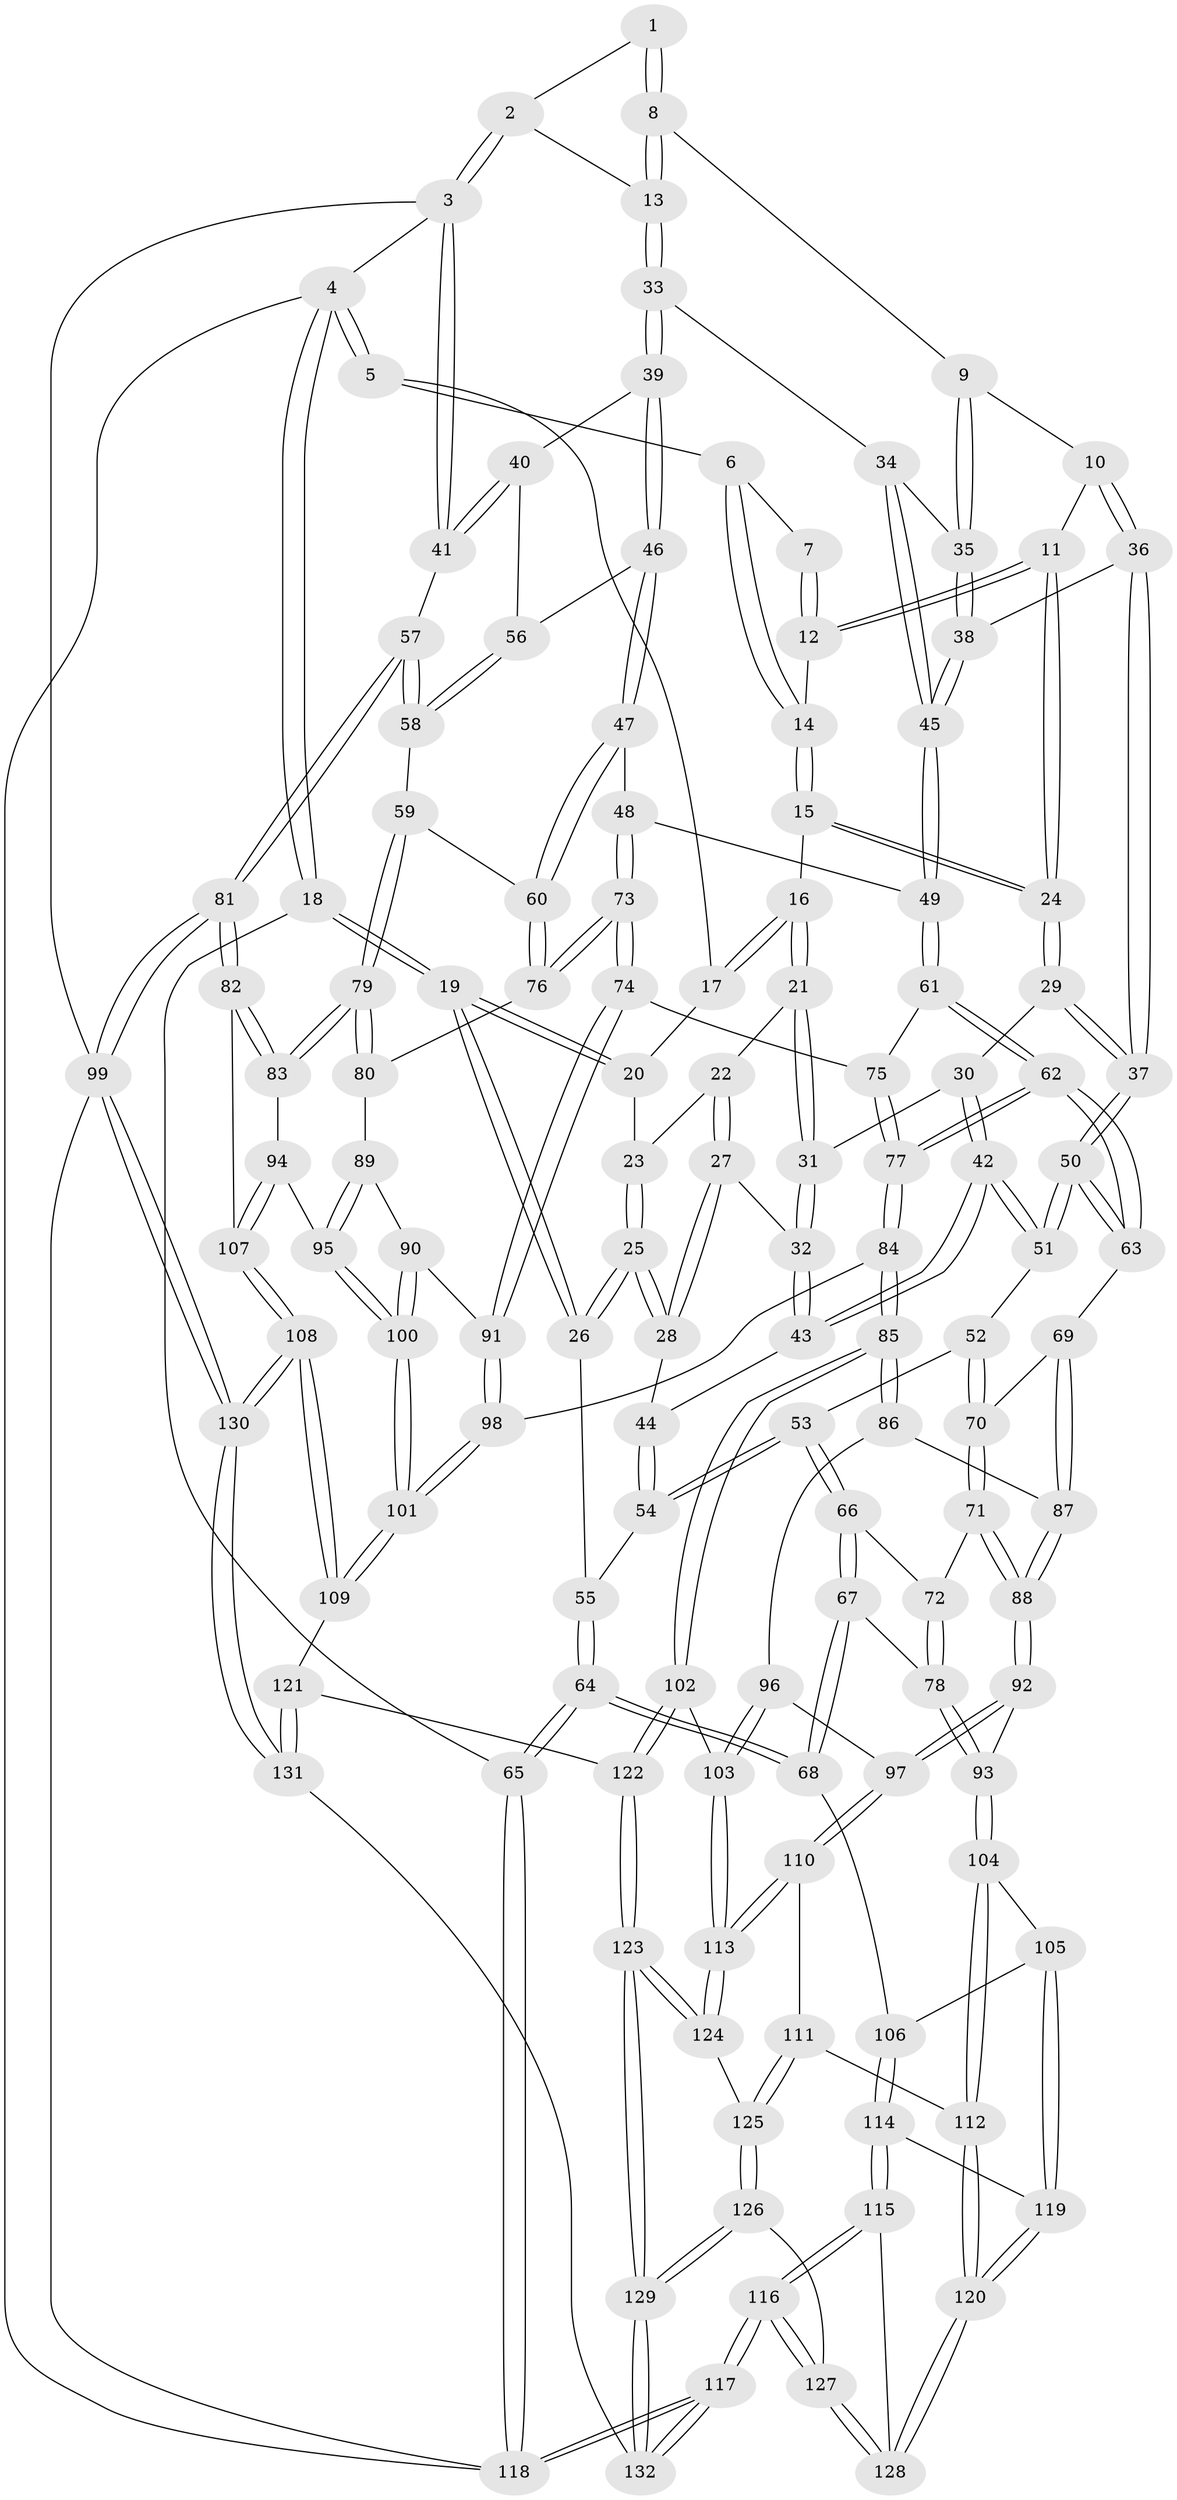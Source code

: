 // coarse degree distribution, {4: 0.26881720430107525, 3: 0.7096774193548387, 2: 0.021505376344086023}
// Generated by graph-tools (version 1.1) at 2025/38/03/04/25 23:38:37]
// undirected, 132 vertices, 327 edges
graph export_dot {
  node [color=gray90,style=filled];
  1 [pos="+0.6706300125782455+0"];
  2 [pos="+0.7091460480053183+0"];
  3 [pos="+1+0"];
  4 [pos="+0+0"];
  5 [pos="+0.2028873410482123+0"];
  6 [pos="+0.28820968933129015+0"];
  7 [pos="+0.37264451412299215+0"];
  8 [pos="+0.6286098428618071+0"];
  9 [pos="+0.5880209315737014+0.09577774889053223"];
  10 [pos="+0.5408302691998599+0.11166581389643591"];
  11 [pos="+0.4775263802815797+0.10243386526308576"];
  12 [pos="+0.4755845742306858+0.09831937746718848"];
  13 [pos="+0.791253863932336+0.1426670621547267"];
  14 [pos="+0.3204250444083961+0.006741127937445771"];
  15 [pos="+0.32429378442210627+0.11645349410436348"];
  16 [pos="+0.2110238653800074+0.12635869547395237"];
  17 [pos="+0.18033030433496905+0"];
  18 [pos="+0+0.22610429360403037"];
  19 [pos="+0+0.2253513323683807"];
  20 [pos="+0.08332666686098696+0.06368198288251514"];
  21 [pos="+0.1967732420207745+0.13998972257677797"];
  22 [pos="+0.1759581297266105+0.13875238352869154"];
  23 [pos="+0.1491755386461801+0.1330840942935075"];
  24 [pos="+0.3658822604168542+0.16925593810615724"];
  25 [pos="+0.03735428404776463+0.2505665040526038"];
  26 [pos="+0+0.24304245568254831"];
  27 [pos="+0.1240749400186784+0.24056520253845395"];
  28 [pos="+0.04682426824705494+0.2536559195003751"];
  29 [pos="+0.3618064676830623+0.22948496735757587"];
  30 [pos="+0.23877521729649187+0.22210604675672466"];
  31 [pos="+0.21265078891498002+0.21558224562928133"];
  32 [pos="+0.18821374341284633+0.240562576460484"];
  33 [pos="+0.8067113363194734+0.17556148635405835"];
  34 [pos="+0.7082447165122264+0.2019219753125479"];
  35 [pos="+0.616112417260843+0.12951114684943713"];
  36 [pos="+0.48291774435990614+0.3508843109900504"];
  37 [pos="+0.4099704318769069+0.36420913228244156"];
  38 [pos="+0.534717270133301+0.3569167431539446"];
  39 [pos="+0.8422582859916468+0.18215461911502778"];
  40 [pos="+1+0.09862433810605481"];
  41 [pos="+1+0"];
  42 [pos="+0.24792362033124166+0.3735873600701642"];
  43 [pos="+0.19745248438420382+0.29435389540425655"];
  44 [pos="+0.10538830526862294+0.308811133182029"];
  45 [pos="+0.6292174087826253+0.38153400174341395"];
  46 [pos="+0.8182649243581978+0.39201395578463927"];
  47 [pos="+0.8050884896802359+0.41614224325837157"];
  48 [pos="+0.696240105473699+0.4241423805341293"];
  49 [pos="+0.64968617527551+0.40418889645333844"];
  50 [pos="+0.3933600807796903+0.38407287117523037"];
  51 [pos="+0.26559242901459035+0.40759623940102835"];
  52 [pos="+0.24461072030467215+0.4205747189255731"];
  53 [pos="+0.2149692655446564+0.4314342477851441"];
  54 [pos="+0.1706393355269333+0.4216029034380712"];
  55 [pos="+0.09871659468359757+0.43774210253150125"];
  56 [pos="+0.9149044187212644+0.34869948590455135"];
  57 [pos="+1+0.44921366048344186"];
  58 [pos="+1+0.46786738882168977"];
  59 [pos="+0.9120659836685496+0.5128946221831964"];
  60 [pos="+0.8790659092213589+0.48878809226697445"];
  61 [pos="+0.596949908438341+0.5160795404082494"];
  62 [pos="+0.4865548379195621+0.5802841721144031"];
  63 [pos="+0.41685178001086987+0.5297619921749472"];
  64 [pos="+0+0.6431502622567882"];
  65 [pos="+0+0.6485139693863777"];
  66 [pos="+0.17457316148268798+0.5613618315478095"];
  67 [pos="+0.07725081067563672+0.6418610624855339"];
  68 [pos="+0+0.6564594216278394"];
  69 [pos="+0.3867851003532255+0.5663475491530495"];
  70 [pos="+0.28713054845907227+0.6003713865441028"];
  71 [pos="+0.28058087316509667+0.6069468460549343"];
  72 [pos="+0.21828237222709354+0.5838115293039802"];
  73 [pos="+0.7192824118043986+0.5903574238942042"];
  74 [pos="+0.705682071983148+0.6147814700905195"];
  75 [pos="+0.6143497722847623+0.5805895015665493"];
  76 [pos="+0.7411884108082504+0.5895218217693337"];
  77 [pos="+0.5344502863249975+0.6858891687230659"];
  78 [pos="+0.21315378395509765+0.7026858268438133"];
  79 [pos="+0.8948277047992904+0.5980905595654409"];
  80 [pos="+0.8333612915217775+0.611263649355824"];
  81 [pos="+1+0.8092457153109546"];
  82 [pos="+0.936156880815466+0.6913008408593517"];
  83 [pos="+0.9218167610860275+0.6806540197213146"];
  84 [pos="+0.5402415094232771+0.7279639022385936"];
  85 [pos="+0.5186297062022953+0.7543592840855327"];
  86 [pos="+0.3839730172621485+0.6471822254875051"];
  87 [pos="+0.38108426975398646+0.6413534784359071"];
  88 [pos="+0.27042236376279927+0.6991838482341151"];
  89 [pos="+0.8016154376050327+0.6492593725606302"];
  90 [pos="+0.7234978486918492+0.6430229903612736"];
  91 [pos="+0.7045936375469473+0.6255135097285823"];
  92 [pos="+0.26799364002598114+0.7051276842091719"];
  93 [pos="+0.22898780396116206+0.7110683585223585"];
  94 [pos="+0.8289963840774591+0.7273040674318471"];
  95 [pos="+0.7932130436449304+0.7242709820114572"];
  96 [pos="+0.3648381924208039+0.7252192481136265"];
  97 [pos="+0.28618802624534817+0.7227725541616083"];
  98 [pos="+0.6180917337013163+0.7215736166898711"];
  99 [pos="+1+1"];
  100 [pos="+0.7812144445524251+0.72696676787009"];
  101 [pos="+0.7227554250315719+0.7891395656518219"];
  102 [pos="+0.5108622618720252+0.7691463419149731"];
  103 [pos="+0.4856056529583632+0.7856896691676271"];
  104 [pos="+0.2270653734294326+0.7153300223900612"];
  105 [pos="+0.1567056397443716+0.8033645572836112"];
  106 [pos="+0.015046804634682717+0.6982146743623517"];
  107 [pos="+0.8639455586734696+0.8776861703489408"];
  108 [pos="+0.8615802831959838+0.921393453838655"];
  109 [pos="+0.7373504201757037+0.8588595364393388"];
  110 [pos="+0.3004145497827122+0.7815785979879815"];
  111 [pos="+0.28352696395784205+0.8521427750578905"];
  112 [pos="+0.2267944671018892+0.8523261105742337"];
  113 [pos="+0.4601191092183417+0.8187113961663786"];
  114 [pos="+0.08766009075786858+0.8701771709312185"];
  115 [pos="+0.07141414022717894+0.9038233155804889"];
  116 [pos="+0+1"];
  117 [pos="+0+1"];
  118 [pos="+0+1"];
  119 [pos="+0.16494125257115275+0.8402165363559858"];
  120 [pos="+0.19823183227867833+0.8623115923898216"];
  121 [pos="+0.6514528533159167+0.9085524829170227"];
  122 [pos="+0.601184628144055+0.8799532241045082"];
  123 [pos="+0.4319261596462604+1"];
  124 [pos="+0.45077600804581447+0.8383484523581529"];
  125 [pos="+0.2947727290377754+0.8635560250966312"];
  126 [pos="+0.31573876516744526+0.9915688815879996"];
  127 [pos="+0.19408716537213325+0.9365146437081587"];
  128 [pos="+0.19200848371923449+0.9116896932169657"];
  129 [pos="+0.41251182919658136+1"];
  130 [pos="+1+1"];
  131 [pos="+0.6203381106868453+1"];
  132 [pos="+0.4217277258374762+1"];
  1 -- 2;
  1 -- 8;
  1 -- 8;
  2 -- 3;
  2 -- 3;
  2 -- 13;
  3 -- 4;
  3 -- 41;
  3 -- 41;
  3 -- 99;
  4 -- 5;
  4 -- 5;
  4 -- 18;
  4 -- 18;
  4 -- 118;
  5 -- 6;
  5 -- 17;
  6 -- 7;
  6 -- 14;
  6 -- 14;
  7 -- 12;
  7 -- 12;
  8 -- 9;
  8 -- 13;
  8 -- 13;
  9 -- 10;
  9 -- 35;
  9 -- 35;
  10 -- 11;
  10 -- 36;
  10 -- 36;
  11 -- 12;
  11 -- 12;
  11 -- 24;
  11 -- 24;
  12 -- 14;
  13 -- 33;
  13 -- 33;
  14 -- 15;
  14 -- 15;
  15 -- 16;
  15 -- 24;
  15 -- 24;
  16 -- 17;
  16 -- 17;
  16 -- 21;
  16 -- 21;
  17 -- 20;
  18 -- 19;
  18 -- 19;
  18 -- 65;
  19 -- 20;
  19 -- 20;
  19 -- 26;
  19 -- 26;
  20 -- 23;
  21 -- 22;
  21 -- 31;
  21 -- 31;
  22 -- 23;
  22 -- 27;
  22 -- 27;
  23 -- 25;
  23 -- 25;
  24 -- 29;
  24 -- 29;
  25 -- 26;
  25 -- 26;
  25 -- 28;
  25 -- 28;
  26 -- 55;
  27 -- 28;
  27 -- 28;
  27 -- 32;
  28 -- 44;
  29 -- 30;
  29 -- 37;
  29 -- 37;
  30 -- 31;
  30 -- 42;
  30 -- 42;
  31 -- 32;
  31 -- 32;
  32 -- 43;
  32 -- 43;
  33 -- 34;
  33 -- 39;
  33 -- 39;
  34 -- 35;
  34 -- 45;
  34 -- 45;
  35 -- 38;
  35 -- 38;
  36 -- 37;
  36 -- 37;
  36 -- 38;
  37 -- 50;
  37 -- 50;
  38 -- 45;
  38 -- 45;
  39 -- 40;
  39 -- 46;
  39 -- 46;
  40 -- 41;
  40 -- 41;
  40 -- 56;
  41 -- 57;
  42 -- 43;
  42 -- 43;
  42 -- 51;
  42 -- 51;
  43 -- 44;
  44 -- 54;
  44 -- 54;
  45 -- 49;
  45 -- 49;
  46 -- 47;
  46 -- 47;
  46 -- 56;
  47 -- 48;
  47 -- 60;
  47 -- 60;
  48 -- 49;
  48 -- 73;
  48 -- 73;
  49 -- 61;
  49 -- 61;
  50 -- 51;
  50 -- 51;
  50 -- 63;
  50 -- 63;
  51 -- 52;
  52 -- 53;
  52 -- 70;
  52 -- 70;
  53 -- 54;
  53 -- 54;
  53 -- 66;
  53 -- 66;
  54 -- 55;
  55 -- 64;
  55 -- 64;
  56 -- 58;
  56 -- 58;
  57 -- 58;
  57 -- 58;
  57 -- 81;
  57 -- 81;
  58 -- 59;
  59 -- 60;
  59 -- 79;
  59 -- 79;
  60 -- 76;
  60 -- 76;
  61 -- 62;
  61 -- 62;
  61 -- 75;
  62 -- 63;
  62 -- 63;
  62 -- 77;
  62 -- 77;
  63 -- 69;
  64 -- 65;
  64 -- 65;
  64 -- 68;
  64 -- 68;
  65 -- 118;
  65 -- 118;
  66 -- 67;
  66 -- 67;
  66 -- 72;
  67 -- 68;
  67 -- 68;
  67 -- 78;
  68 -- 106;
  69 -- 70;
  69 -- 87;
  69 -- 87;
  70 -- 71;
  70 -- 71;
  71 -- 72;
  71 -- 88;
  71 -- 88;
  72 -- 78;
  72 -- 78;
  73 -- 74;
  73 -- 74;
  73 -- 76;
  73 -- 76;
  74 -- 75;
  74 -- 91;
  74 -- 91;
  75 -- 77;
  75 -- 77;
  76 -- 80;
  77 -- 84;
  77 -- 84;
  78 -- 93;
  78 -- 93;
  79 -- 80;
  79 -- 80;
  79 -- 83;
  79 -- 83;
  80 -- 89;
  81 -- 82;
  81 -- 82;
  81 -- 99;
  81 -- 99;
  82 -- 83;
  82 -- 83;
  82 -- 107;
  83 -- 94;
  84 -- 85;
  84 -- 85;
  84 -- 98;
  85 -- 86;
  85 -- 86;
  85 -- 102;
  85 -- 102;
  86 -- 87;
  86 -- 96;
  87 -- 88;
  87 -- 88;
  88 -- 92;
  88 -- 92;
  89 -- 90;
  89 -- 95;
  89 -- 95;
  90 -- 91;
  90 -- 100;
  90 -- 100;
  91 -- 98;
  91 -- 98;
  92 -- 93;
  92 -- 97;
  92 -- 97;
  93 -- 104;
  93 -- 104;
  94 -- 95;
  94 -- 107;
  94 -- 107;
  95 -- 100;
  95 -- 100;
  96 -- 97;
  96 -- 103;
  96 -- 103;
  97 -- 110;
  97 -- 110;
  98 -- 101;
  98 -- 101;
  99 -- 130;
  99 -- 130;
  99 -- 118;
  100 -- 101;
  100 -- 101;
  101 -- 109;
  101 -- 109;
  102 -- 103;
  102 -- 122;
  102 -- 122;
  103 -- 113;
  103 -- 113;
  104 -- 105;
  104 -- 112;
  104 -- 112;
  105 -- 106;
  105 -- 119;
  105 -- 119;
  106 -- 114;
  106 -- 114;
  107 -- 108;
  107 -- 108;
  108 -- 109;
  108 -- 109;
  108 -- 130;
  108 -- 130;
  109 -- 121;
  110 -- 111;
  110 -- 113;
  110 -- 113;
  111 -- 112;
  111 -- 125;
  111 -- 125;
  112 -- 120;
  112 -- 120;
  113 -- 124;
  113 -- 124;
  114 -- 115;
  114 -- 115;
  114 -- 119;
  115 -- 116;
  115 -- 116;
  115 -- 128;
  116 -- 117;
  116 -- 117;
  116 -- 127;
  116 -- 127;
  117 -- 118;
  117 -- 118;
  117 -- 132;
  117 -- 132;
  119 -- 120;
  119 -- 120;
  120 -- 128;
  120 -- 128;
  121 -- 122;
  121 -- 131;
  121 -- 131;
  122 -- 123;
  122 -- 123;
  123 -- 124;
  123 -- 124;
  123 -- 129;
  123 -- 129;
  124 -- 125;
  125 -- 126;
  125 -- 126;
  126 -- 127;
  126 -- 129;
  126 -- 129;
  127 -- 128;
  127 -- 128;
  129 -- 132;
  129 -- 132;
  130 -- 131;
  130 -- 131;
  131 -- 132;
}
